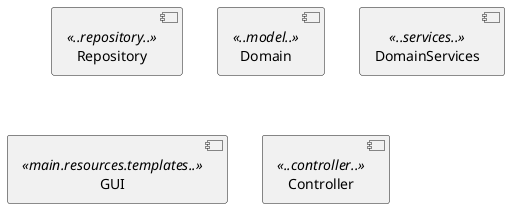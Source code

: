 @startuml
[Repository] <<..repository..>>
[Domain] <<..model..>>
[DomainServices] <<..services..>>
[GUI] <<main.resources.templates..>>
[Controller] <<..controller..>>

@enduml